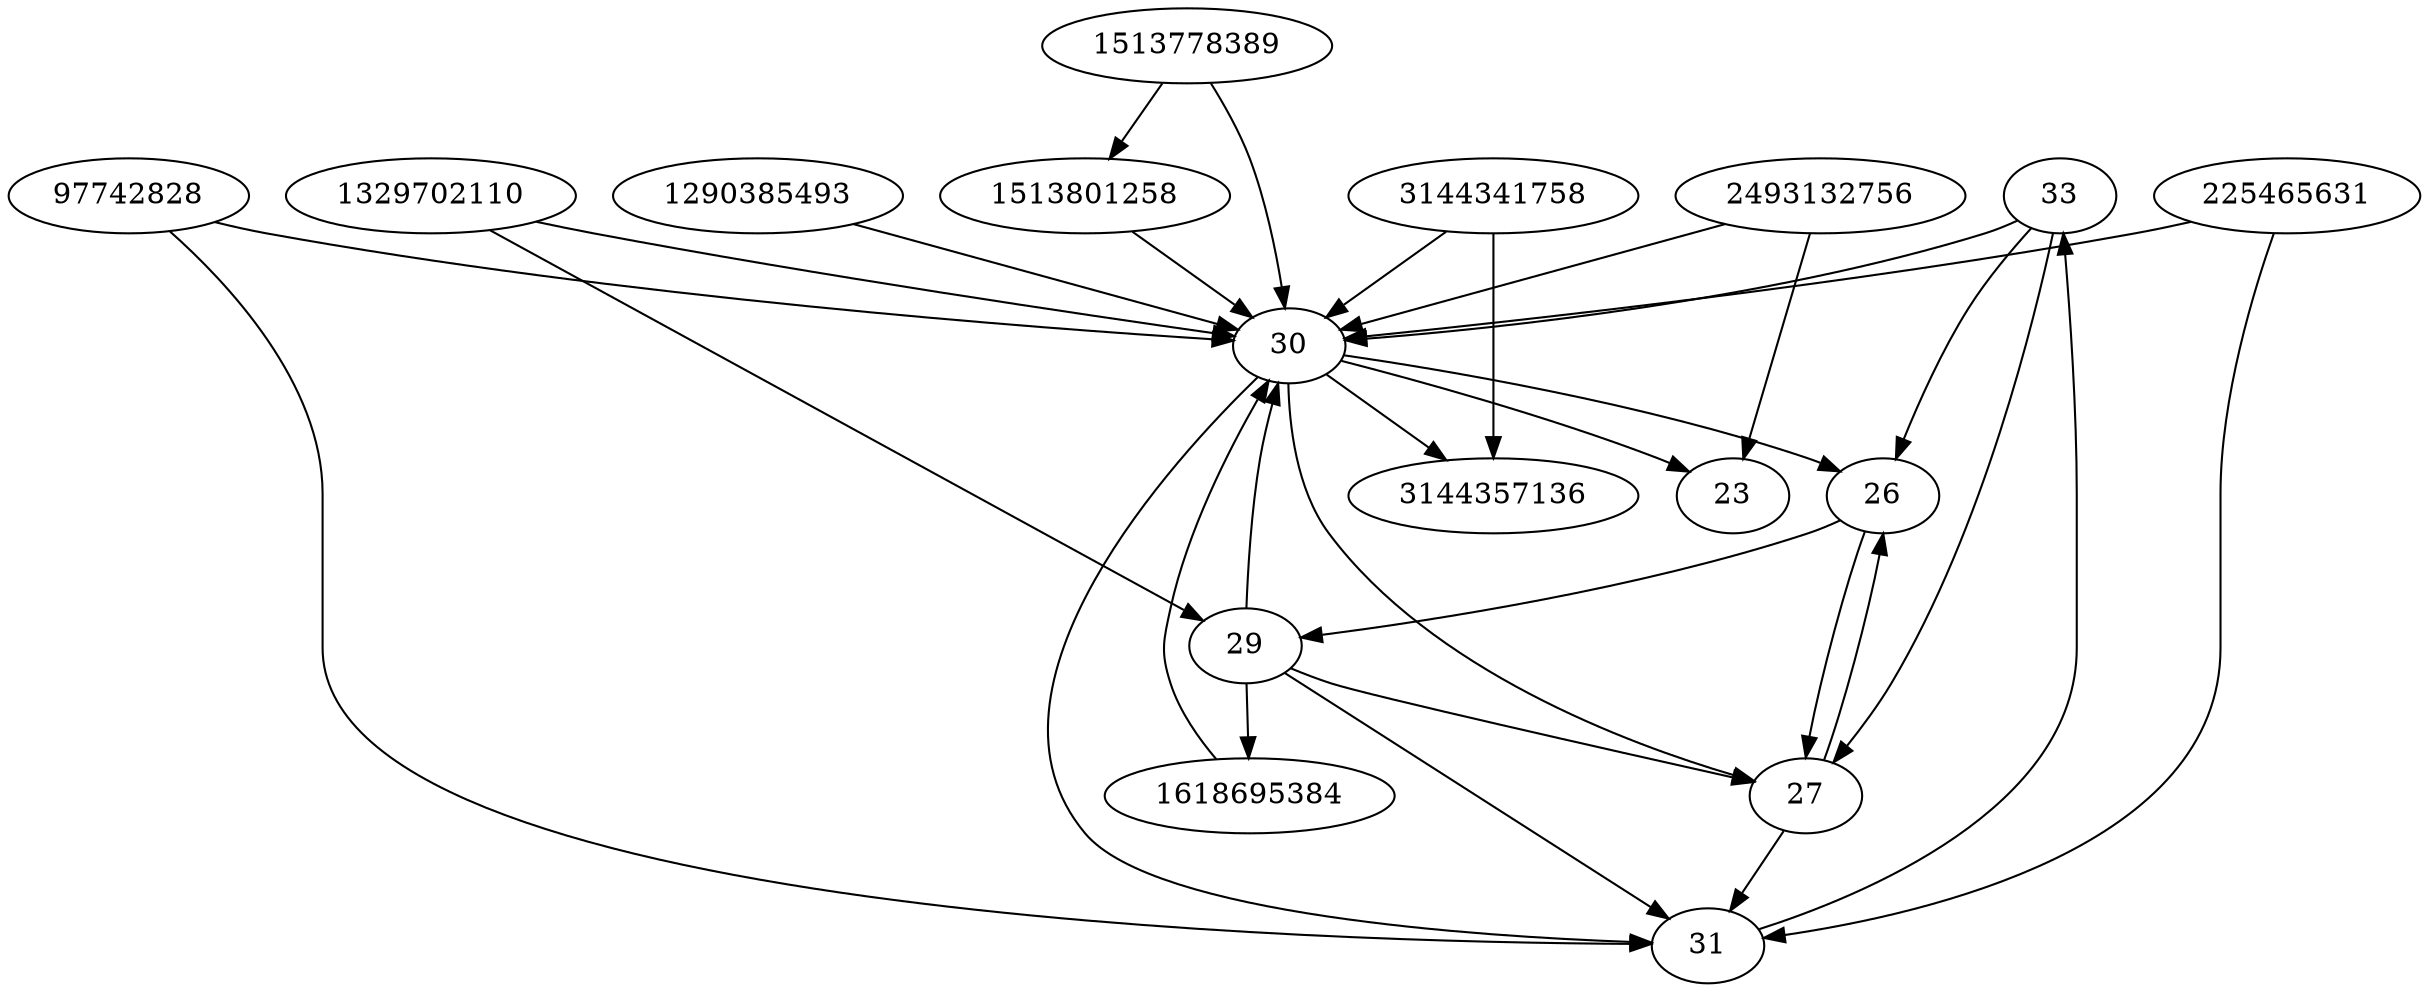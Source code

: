 strict digraph  {
33;
225465631;
1513801258;
1329702110;
97742828;
3144357136;
2493132756;
1513778389;
1290385493;
23;
1618695384;
30;
26;
27;
29;
3144341758;
31;
33 -> 26;
33 -> 30;
33 -> 27;
225465631 -> 30;
225465631 -> 31;
1513801258 -> 30;
1329702110 -> 29;
1329702110 -> 30;
97742828 -> 30;
97742828 -> 31;
2493132756 -> 23;
2493132756 -> 30;
1513778389 -> 30;
1513778389 -> 1513801258;
1290385493 -> 30;
1618695384 -> 30;
30 -> 31;
30 -> 23;
30 -> 27;
30 -> 26;
30 -> 3144357136;
26 -> 27;
26 -> 29;
27 -> 31;
27 -> 26;
29 -> 27;
29 -> 31;
29 -> 30;
29 -> 1618695384;
3144341758 -> 3144357136;
3144341758 -> 30;
31 -> 33;
}
